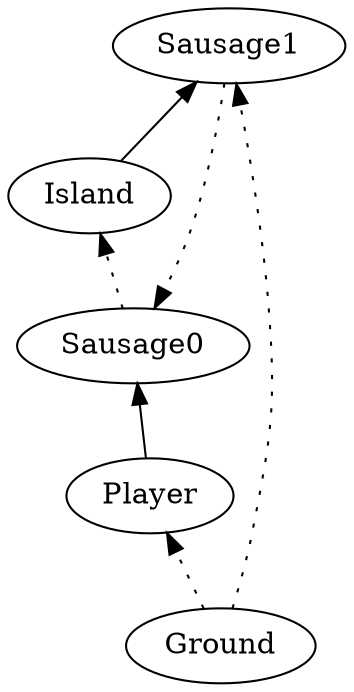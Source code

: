 digraph G {
rankdir = BT;
	"Ground" -> "Player" [style=dotted];
	"Player" -> "Sausage0";
	"Sausage1" -> "Sausage0" [style=dotted];
	"Sausage0" -> "Island" [style=dotted];
	"Ground" -> "Sausage1" [style=dotted];
	"Island" -> "Sausage1";
}